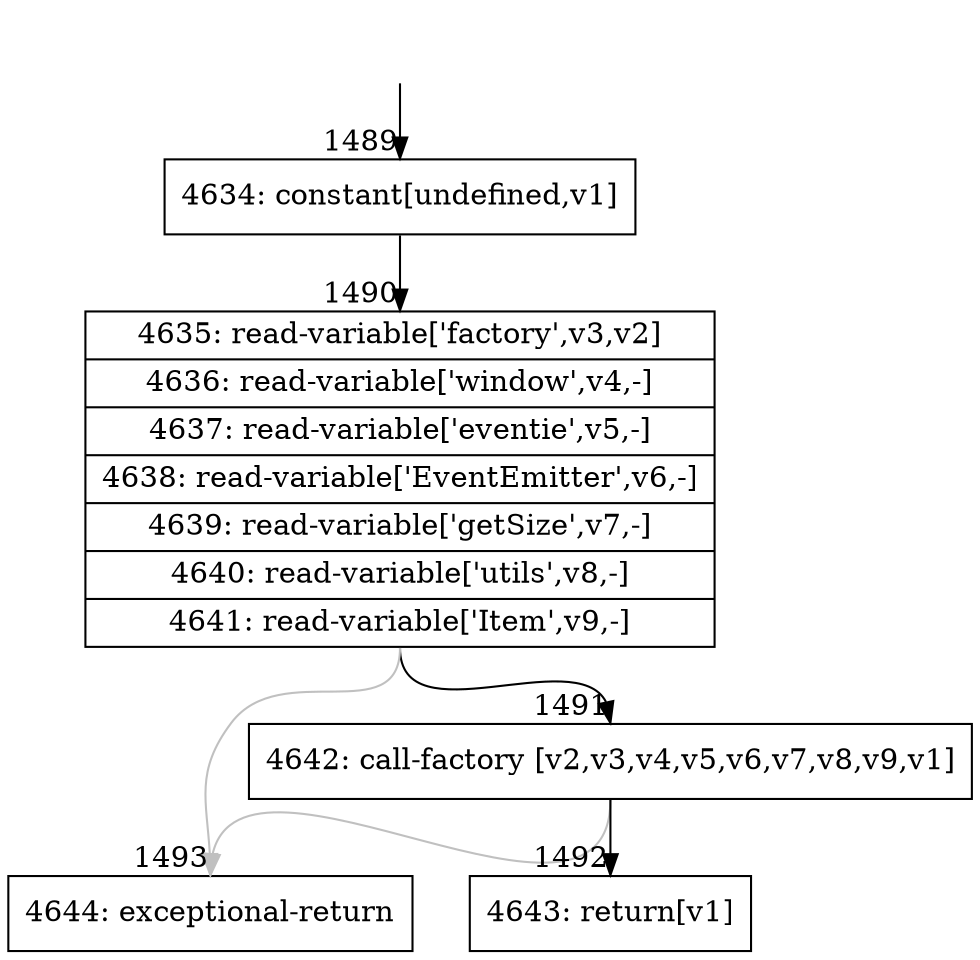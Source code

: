 digraph {
rankdir="TD"
BB_entry136[shape=none,label=""];
BB_entry136 -> BB1489 [tailport=s, headport=n, headlabel="    1489"]
BB1489 [shape=record label="{4634: constant[undefined,v1]}" ] 
BB1489 -> BB1490 [tailport=s, headport=n, headlabel="      1490"]
BB1490 [shape=record label="{4635: read-variable['factory',v3,v2]|4636: read-variable['window',v4,-]|4637: read-variable['eventie',v5,-]|4638: read-variable['EventEmitter',v6,-]|4639: read-variable['getSize',v7,-]|4640: read-variable['utils',v8,-]|4641: read-variable['Item',v9,-]}" ] 
BB1490 -> BB1491 [tailport=s, headport=n, headlabel="      1491"]
BB1490 -> BB1493 [tailport=s, headport=n, color=gray, headlabel="      1493"]
BB1491 [shape=record label="{4642: call-factory [v2,v3,v4,v5,v6,v7,v8,v9,v1]}" ] 
BB1491 -> BB1492 [tailport=s, headport=n, headlabel="      1492"]
BB1491 -> BB1493 [tailport=s, headport=n, color=gray]
BB1492 [shape=record label="{4643: return[v1]}" ] 
BB1493 [shape=record label="{4644: exceptional-return}" ] 
//#$~ 2057
}
